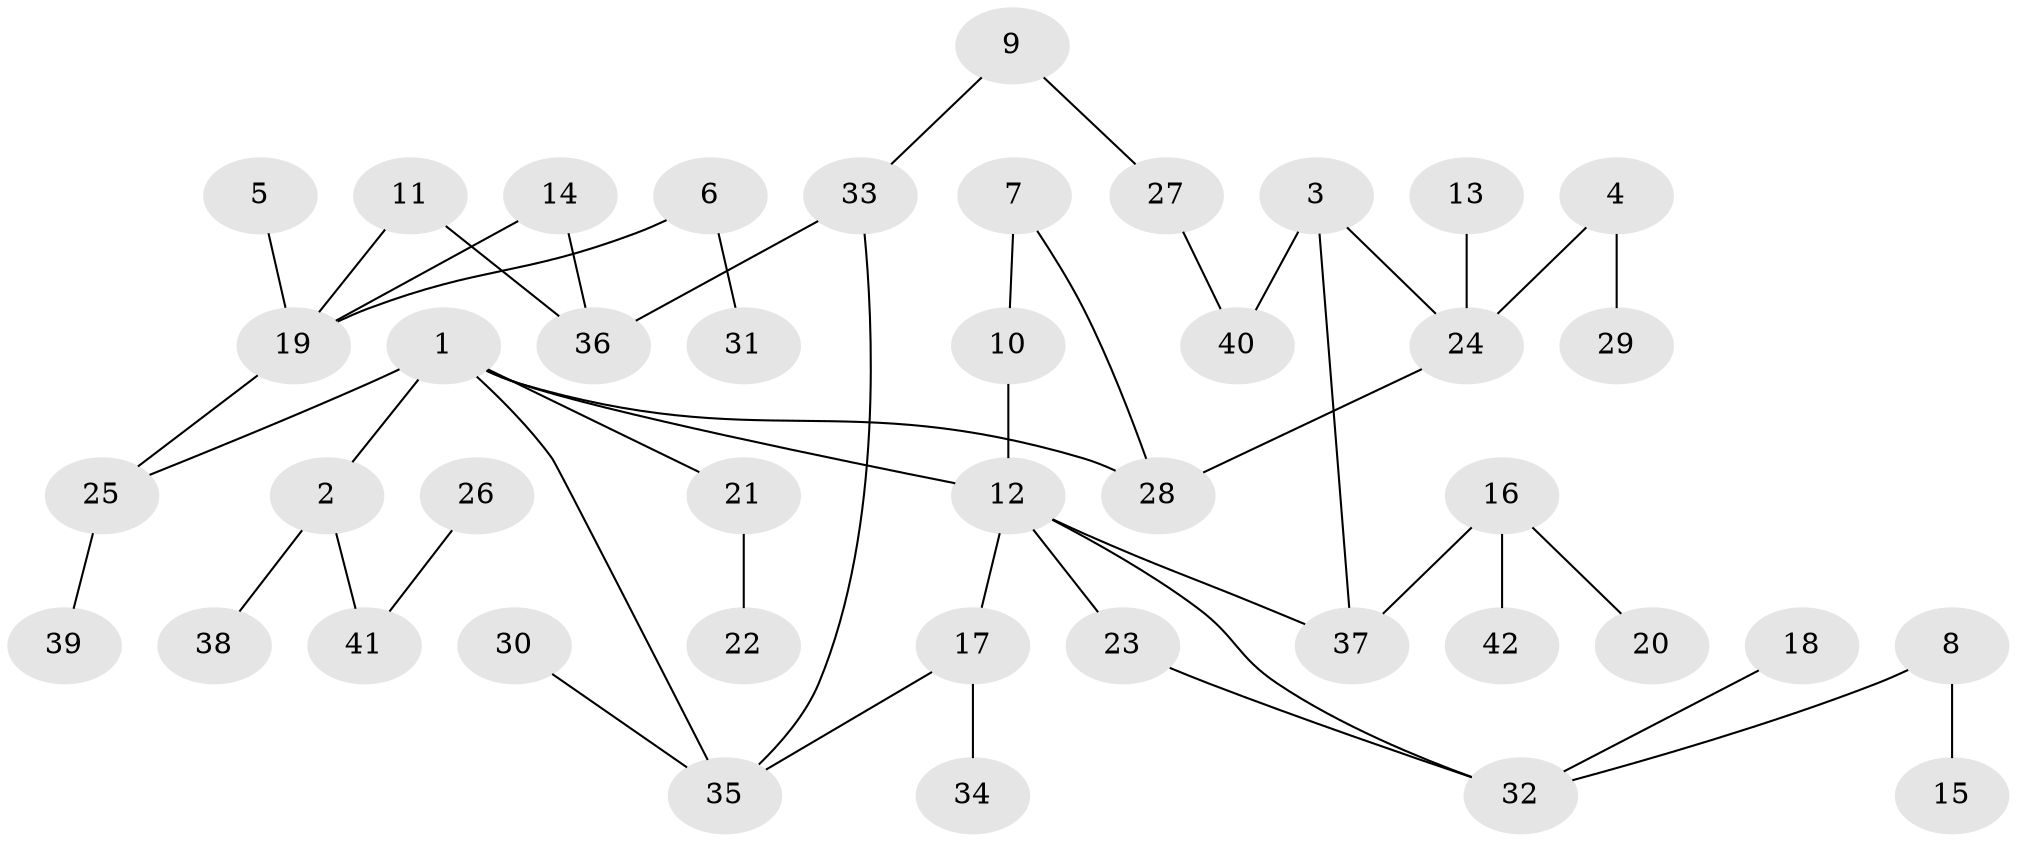 // original degree distribution, {6: 0.023809523809523808, 5: 0.05952380952380952, 7: 0.023809523809523808, 4: 0.05952380952380952, 3: 0.11904761904761904, 2: 0.27380952380952384, 1: 0.44047619047619047}
// Generated by graph-tools (version 1.1) at 2025/00/03/09/25 03:00:56]
// undirected, 42 vertices, 48 edges
graph export_dot {
graph [start="1"]
  node [color=gray90,style=filled];
  1;
  2;
  3;
  4;
  5;
  6;
  7;
  8;
  9;
  10;
  11;
  12;
  13;
  14;
  15;
  16;
  17;
  18;
  19;
  20;
  21;
  22;
  23;
  24;
  25;
  26;
  27;
  28;
  29;
  30;
  31;
  32;
  33;
  34;
  35;
  36;
  37;
  38;
  39;
  40;
  41;
  42;
  1 -- 2 [weight=1.0];
  1 -- 12 [weight=1.0];
  1 -- 21 [weight=1.0];
  1 -- 25 [weight=1.0];
  1 -- 28 [weight=1.0];
  1 -- 35 [weight=1.0];
  2 -- 38 [weight=1.0];
  2 -- 41 [weight=1.0];
  3 -- 24 [weight=1.0];
  3 -- 37 [weight=1.0];
  3 -- 40 [weight=1.0];
  4 -- 24 [weight=1.0];
  4 -- 29 [weight=1.0];
  5 -- 19 [weight=1.0];
  6 -- 19 [weight=1.0];
  6 -- 31 [weight=1.0];
  7 -- 10 [weight=1.0];
  7 -- 28 [weight=1.0];
  8 -- 15 [weight=1.0];
  8 -- 32 [weight=1.0];
  9 -- 27 [weight=1.0];
  9 -- 33 [weight=1.0];
  10 -- 12 [weight=1.0];
  11 -- 19 [weight=1.0];
  11 -- 36 [weight=1.0];
  12 -- 17 [weight=1.0];
  12 -- 23 [weight=1.0];
  12 -- 32 [weight=1.0];
  12 -- 37 [weight=1.0];
  13 -- 24 [weight=1.0];
  14 -- 19 [weight=1.0];
  14 -- 36 [weight=1.0];
  16 -- 20 [weight=1.0];
  16 -- 37 [weight=1.0];
  16 -- 42 [weight=1.0];
  17 -- 34 [weight=1.0];
  17 -- 35 [weight=1.0];
  18 -- 32 [weight=1.0];
  19 -- 25 [weight=1.0];
  21 -- 22 [weight=1.0];
  23 -- 32 [weight=1.0];
  24 -- 28 [weight=1.0];
  25 -- 39 [weight=2.0];
  26 -- 41 [weight=1.0];
  27 -- 40 [weight=1.0];
  30 -- 35 [weight=1.0];
  33 -- 35 [weight=1.0];
  33 -- 36 [weight=1.0];
}
